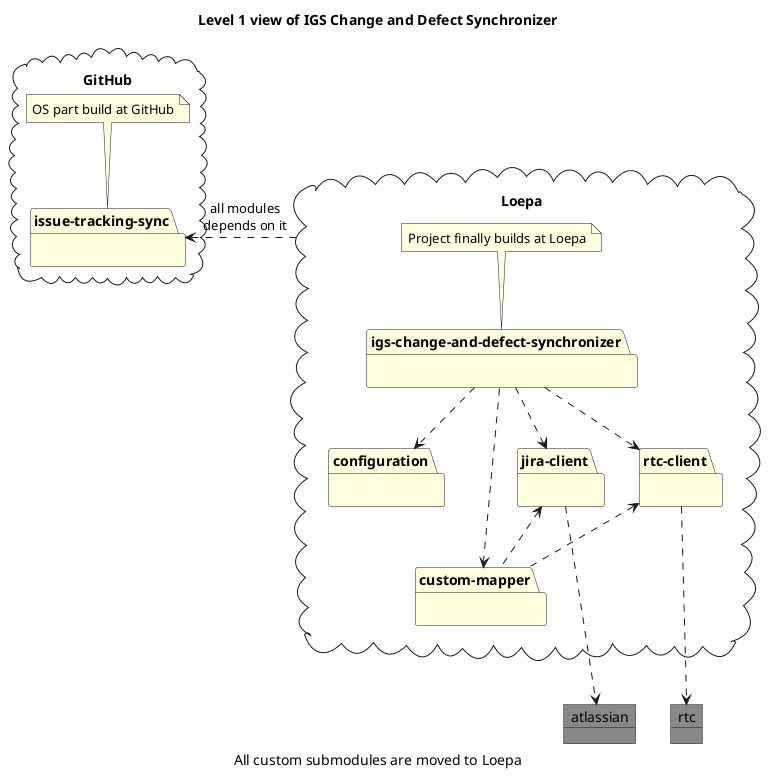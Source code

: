 @startuml

title Level 1 view of IGS Change and Defect Synchronizer

cloud Loepa {
    package [igs-change-and-defect-synchronizer] as pi #ffd {}
    package [configuration] as pc #ffd {}
    package [jira-client] as pj #ffd {}
    package [rtc-client] as pr #ffd {}
    package [custom-mapper] as pm #ffd {}

    note top of pi : Project finally builds at Loepa
}

cloud GitHub as gh{
    package [issue-tracking-sync] as ps #ffd {}

    note top of ps : OS part build at GitHub
}

pi ..> pc

ps <. Loepa : all modules\ndepends on it
pj <.. pm
pr <.. pm

pi ..> pj
pi ..> pr
pi ..> pm


object atlassian #888
object rtc #888
pj ...> atlassian
pr ...> rtc

Caption All custom submodules are moved to Loepa

@enduml